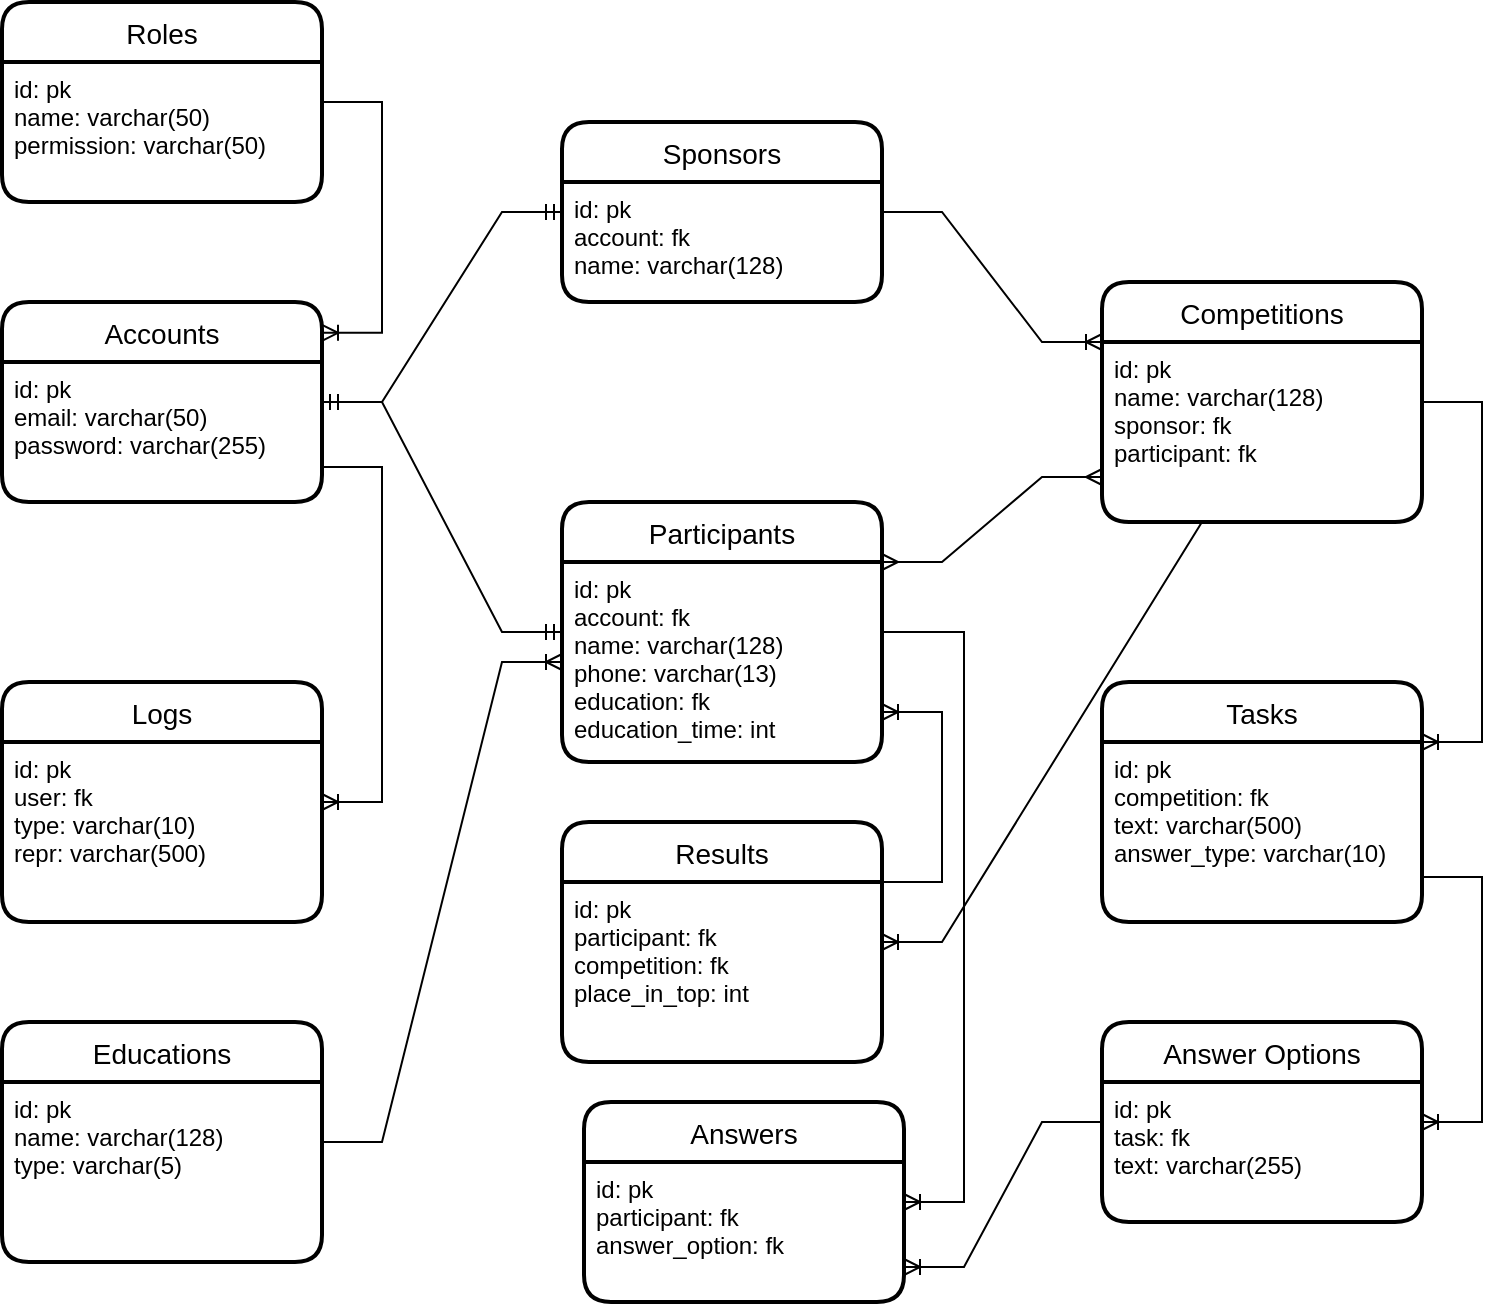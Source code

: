 <mxfile version="20.3.1" type="device"><diagram id="oaXw71FMx71_F7p3GAxa" name="Страница 1"><mxGraphModel dx="997" dy="579" grid="1" gridSize="10" guides="1" tooltips="1" connect="1" arrows="1" fold="1" page="1" pageScale="1" pageWidth="827" pageHeight="1169" math="0" shadow="0"><root><mxCell id="0"/><mxCell id="1" parent="0"/><mxCell id="QMXA4Yln4CdEl5i3EnNn-1" value="Roles" style="swimlane;childLayout=stackLayout;horizontal=1;startSize=30;horizontalStack=0;rounded=1;fontSize=14;fontStyle=0;strokeWidth=2;resizeParent=0;resizeLast=1;shadow=0;dashed=0;align=center;" parent="1" vertex="1"><mxGeometry x="49" y="20" width="160" height="100" as="geometry"/></mxCell><mxCell id="QMXA4Yln4CdEl5i3EnNn-2" value="id: pk&#10;name: varchar(50)&#10;permission: varchar(50)" style="align=left;strokeColor=none;fillColor=none;spacingLeft=4;fontSize=12;verticalAlign=top;resizable=0;rotatable=0;part=1;" parent="QMXA4Yln4CdEl5i3EnNn-1" vertex="1"><mxGeometry y="30" width="160" height="70" as="geometry"/></mxCell><mxCell id="QMXA4Yln4CdEl5i3EnNn-4" value="Accounts" style="swimlane;childLayout=stackLayout;horizontal=1;startSize=30;horizontalStack=0;rounded=1;fontSize=14;fontStyle=0;strokeWidth=2;resizeParent=0;resizeLast=1;shadow=0;dashed=0;align=center;" parent="1" vertex="1"><mxGeometry x="49" y="170" width="160" height="100" as="geometry"/></mxCell><mxCell id="QMXA4Yln4CdEl5i3EnNn-5" value="id: pk&#10;email: varchar(50)&#10;password: varchar(255)" style="align=left;strokeColor=none;fillColor=none;spacingLeft=4;fontSize=12;verticalAlign=top;resizable=0;rotatable=0;part=1;" parent="QMXA4Yln4CdEl5i3EnNn-4" vertex="1"><mxGeometry y="30" width="160" height="70" as="geometry"/></mxCell><mxCell id="QMXA4Yln4CdEl5i3EnNn-7" value="Competitions" style="swimlane;childLayout=stackLayout;horizontal=1;startSize=30;horizontalStack=0;rounded=1;fontSize=14;fontStyle=0;strokeWidth=2;resizeParent=0;resizeLast=1;shadow=0;dashed=0;align=center;" parent="1" vertex="1"><mxGeometry x="599" y="160" width="160" height="120" as="geometry"/></mxCell><mxCell id="QMXA4Yln4CdEl5i3EnNn-8" value="id: pk&#10;name: varchar(128)&#10;sponsor: fk&#10;participant: fk" style="align=left;strokeColor=none;fillColor=none;spacingLeft=4;fontSize=12;verticalAlign=top;resizable=0;rotatable=0;part=1;" parent="QMXA4Yln4CdEl5i3EnNn-7" vertex="1"><mxGeometry y="30" width="160" height="90" as="geometry"/></mxCell><mxCell id="QMXA4Yln4CdEl5i3EnNn-11" value="Tasks" style="swimlane;childLayout=stackLayout;horizontal=1;startSize=30;horizontalStack=0;rounded=1;fontSize=14;fontStyle=0;strokeWidth=2;resizeParent=0;resizeLast=1;shadow=0;dashed=0;align=center;" parent="1" vertex="1"><mxGeometry x="599" y="360" width="160" height="120" as="geometry"/></mxCell><mxCell id="QMXA4Yln4CdEl5i3EnNn-12" value="id: pk&#10;competition: fk&#10;text: varchar(500)&#10;answer_type: varchar(10)" style="align=left;strokeColor=none;fillColor=none;spacingLeft=4;fontSize=12;verticalAlign=top;resizable=0;rotatable=0;part=1;" parent="QMXA4Yln4CdEl5i3EnNn-11" vertex="1"><mxGeometry y="30" width="160" height="90" as="geometry"/></mxCell><mxCell id="QMXA4Yln4CdEl5i3EnNn-13" value="Answer Options" style="swimlane;childLayout=stackLayout;horizontal=1;startSize=30;horizontalStack=0;rounded=1;fontSize=14;fontStyle=0;strokeWidth=2;resizeParent=0;resizeLast=1;shadow=0;dashed=0;align=center;" parent="1" vertex="1"><mxGeometry x="599" y="530" width="160" height="100" as="geometry"/></mxCell><mxCell id="QMXA4Yln4CdEl5i3EnNn-14" value="id: pk&#10;task: fk&#10;text: varchar(255)" style="align=left;strokeColor=none;fillColor=none;spacingLeft=4;fontSize=12;verticalAlign=top;resizable=0;rotatable=0;part=1;" parent="QMXA4Yln4CdEl5i3EnNn-13" vertex="1"><mxGeometry y="30" width="160" height="70" as="geometry"/></mxCell><mxCell id="QMXA4Yln4CdEl5i3EnNn-15" value="Answers" style="swimlane;childLayout=stackLayout;horizontal=1;startSize=30;horizontalStack=0;rounded=1;fontSize=14;fontStyle=0;strokeWidth=2;resizeParent=0;resizeLast=1;shadow=0;dashed=0;align=center;" parent="1" vertex="1"><mxGeometry x="340" y="570" width="160" height="100" as="geometry"/></mxCell><mxCell id="QMXA4Yln4CdEl5i3EnNn-16" value="id: pk&#10;participant: fk&#10;answer_option: fk" style="align=left;strokeColor=none;fillColor=none;spacingLeft=4;fontSize=12;verticalAlign=top;resizable=0;rotatable=0;part=1;" parent="QMXA4Yln4CdEl5i3EnNn-15" vertex="1"><mxGeometry y="30" width="160" height="70" as="geometry"/></mxCell><mxCell id="QMXA4Yln4CdEl5i3EnNn-20" value="Results" style="swimlane;childLayout=stackLayout;horizontal=1;startSize=30;horizontalStack=0;rounded=1;fontSize=14;fontStyle=0;strokeWidth=2;resizeParent=0;resizeLast=1;shadow=0;dashed=0;align=center;" parent="1" vertex="1"><mxGeometry x="329" y="430" width="160" height="120" as="geometry"/></mxCell><mxCell id="QMXA4Yln4CdEl5i3EnNn-21" value="id: pk&#10;participant: fk&#10;competition: fk&#10;place_in_top: int" style="align=left;strokeColor=none;fillColor=none;spacingLeft=4;fontSize=12;verticalAlign=top;resizable=0;rotatable=0;part=1;" parent="QMXA4Yln4CdEl5i3EnNn-20" vertex="1"><mxGeometry y="30" width="160" height="90" as="geometry"/></mxCell><mxCell id="QMXA4Yln4CdEl5i3EnNn-22" value="Educations" style="swimlane;childLayout=stackLayout;horizontal=1;startSize=30;horizontalStack=0;rounded=1;fontSize=14;fontStyle=0;strokeWidth=2;resizeParent=0;resizeLast=1;shadow=0;dashed=0;align=center;" parent="1" vertex="1"><mxGeometry x="49" y="530" width="160" height="120" as="geometry"/></mxCell><mxCell id="QMXA4Yln4CdEl5i3EnNn-23" value="id: pk&#10;name: varchar(128)&#10;type: varchar(5)" style="align=left;strokeColor=none;fillColor=none;spacingLeft=4;fontSize=12;verticalAlign=top;resizable=0;rotatable=0;part=1;" parent="QMXA4Yln4CdEl5i3EnNn-22" vertex="1"><mxGeometry y="30" width="160" height="90" as="geometry"/></mxCell><mxCell id="QMXA4Yln4CdEl5i3EnNn-24" value="Logs" style="swimlane;childLayout=stackLayout;horizontal=1;startSize=30;horizontalStack=0;rounded=1;fontSize=14;fontStyle=0;strokeWidth=2;resizeParent=0;resizeLast=1;shadow=0;dashed=0;align=center;" parent="1" vertex="1"><mxGeometry x="49" y="360" width="160" height="120" as="geometry"/></mxCell><mxCell id="QMXA4Yln4CdEl5i3EnNn-25" value="id: pk&#10;user: fk&#10;type: varchar(10)&#10;repr: varchar(500)" style="align=left;strokeColor=none;fillColor=none;spacingLeft=4;fontSize=12;verticalAlign=top;resizable=0;rotatable=0;part=1;" parent="QMXA4Yln4CdEl5i3EnNn-24" vertex="1"><mxGeometry y="30" width="160" height="90" as="geometry"/></mxCell><mxCell id="pzud4T1sJioVwcLkP_AT-1" value="Participants" style="swimlane;childLayout=stackLayout;horizontal=1;startSize=30;horizontalStack=0;rounded=1;fontSize=14;fontStyle=0;strokeWidth=2;resizeParent=0;resizeLast=1;shadow=0;dashed=0;align=center;" vertex="1" parent="1"><mxGeometry x="329" y="270" width="160" height="130" as="geometry"/></mxCell><mxCell id="pzud4T1sJioVwcLkP_AT-2" value="id: pk&#10;account: fk&#10;name: varchar(128)&#10;phone: varchar(13)&#10;education: fk&#10;education_time: int" style="align=left;strokeColor=none;fillColor=none;spacingLeft=4;fontSize=12;verticalAlign=top;resizable=0;rotatable=0;part=1;" vertex="1" parent="pzud4T1sJioVwcLkP_AT-1"><mxGeometry y="30" width="160" height="100" as="geometry"/></mxCell><mxCell id="pzud4T1sJioVwcLkP_AT-3" value="Sponsors" style="swimlane;childLayout=stackLayout;horizontal=1;startSize=30;horizontalStack=0;rounded=1;fontSize=14;fontStyle=0;strokeWidth=2;resizeParent=0;resizeLast=1;shadow=0;dashed=0;align=center;" vertex="1" parent="1"><mxGeometry x="329" y="80" width="160" height="90" as="geometry"/></mxCell><mxCell id="pzud4T1sJioVwcLkP_AT-4" value="id: pk&#10;account: fk&#10;name: varchar(128)" style="align=left;strokeColor=none;fillColor=none;spacingLeft=4;fontSize=12;verticalAlign=top;resizable=0;rotatable=0;part=1;" vertex="1" parent="pzud4T1sJioVwcLkP_AT-3"><mxGeometry y="30" width="160" height="60" as="geometry"/></mxCell><mxCell id="pzud4T1sJioVwcLkP_AT-10" value="" style="edgeStyle=entityRelationEdgeStyle;fontSize=12;html=1;endArrow=ERoneToMany;rounded=0;entryX=1;entryY=0.154;entryDx=0;entryDy=0;entryPerimeter=0;" edge="1" parent="1" source="QMXA4Yln4CdEl5i3EnNn-1" target="QMXA4Yln4CdEl5i3EnNn-4"><mxGeometry width="100" height="100" relative="1" as="geometry"><mxPoint x="9" y="60" as="sourcePoint"/><mxPoint x="129" y="330" as="targetPoint"/></mxGeometry></mxCell><mxCell id="pzud4T1sJioVwcLkP_AT-11" value="" style="edgeStyle=entityRelationEdgeStyle;fontSize=12;html=1;endArrow=ERoneToMany;rounded=0;exitX=1;exitY=0.75;exitDx=0;exitDy=0;" edge="1" parent="1" source="QMXA4Yln4CdEl5i3EnNn-5" target="QMXA4Yln4CdEl5i3EnNn-24"><mxGeometry width="100" height="100" relative="1" as="geometry"><mxPoint x="429" y="410" as="sourcePoint"/><mxPoint x="529" y="310" as="targetPoint"/></mxGeometry></mxCell><mxCell id="pzud4T1sJioVwcLkP_AT-12" value="" style="edgeStyle=entityRelationEdgeStyle;fontSize=12;html=1;endArrow=ERmandOne;startArrow=ERmandOne;rounded=0;" edge="1" parent="1" source="pzud4T1sJioVwcLkP_AT-1" target="QMXA4Yln4CdEl5i3EnNn-4"><mxGeometry width="100" height="100" relative="1" as="geometry"><mxPoint x="409" y="320" as="sourcePoint"/><mxPoint x="509" y="220" as="targetPoint"/></mxGeometry></mxCell><mxCell id="pzud4T1sJioVwcLkP_AT-13" value="" style="edgeStyle=entityRelationEdgeStyle;fontSize=12;html=1;endArrow=ERmandOne;startArrow=ERmandOne;rounded=0;" edge="1" parent="1" source="pzud4T1sJioVwcLkP_AT-3" target="QMXA4Yln4CdEl5i3EnNn-4"><mxGeometry width="100" height="100" relative="1" as="geometry"><mxPoint x="409" y="320" as="sourcePoint"/><mxPoint x="509" y="220" as="targetPoint"/></mxGeometry></mxCell><mxCell id="pzud4T1sJioVwcLkP_AT-14" value="" style="edgeStyle=entityRelationEdgeStyle;fontSize=12;html=1;endArrow=ERoneToMany;rounded=0;entryX=0;entryY=0.5;entryDx=0;entryDy=0;" edge="1" parent="1" source="QMXA4Yln4CdEl5i3EnNn-22" target="pzud4T1sJioVwcLkP_AT-2"><mxGeometry width="100" height="100" relative="1" as="geometry"><mxPoint x="539" y="420" as="sourcePoint"/><mxPoint x="639" y="320" as="targetPoint"/></mxGeometry></mxCell><mxCell id="pzud4T1sJioVwcLkP_AT-15" value="" style="edgeStyle=entityRelationEdgeStyle;fontSize=12;html=1;endArrow=ERmany;startArrow=ERmany;rounded=0;entryX=0;entryY=0.75;entryDx=0;entryDy=0;exitX=1;exitY=0;exitDx=0;exitDy=0;" edge="1" parent="1" source="pzud4T1sJioVwcLkP_AT-2" target="QMXA4Yln4CdEl5i3EnNn-8"><mxGeometry width="100" height="100" relative="1" as="geometry"><mxPoint x="519" y="260" as="sourcePoint"/><mxPoint x="619" y="160" as="targetPoint"/></mxGeometry></mxCell><mxCell id="pzud4T1sJioVwcLkP_AT-16" value="" style="edgeStyle=entityRelationEdgeStyle;fontSize=12;html=1;endArrow=ERoneToMany;rounded=0;entryX=0;entryY=0;entryDx=0;entryDy=0;" edge="1" parent="1" source="pzud4T1sJioVwcLkP_AT-3" target="QMXA4Yln4CdEl5i3EnNn-8"><mxGeometry width="100" height="100" relative="1" as="geometry"><mxPoint x="519" y="260" as="sourcePoint"/><mxPoint x="619" y="160" as="targetPoint"/></mxGeometry></mxCell><mxCell id="pzud4T1sJioVwcLkP_AT-17" value="" style="edgeStyle=entityRelationEdgeStyle;fontSize=12;html=1;endArrow=ERoneToMany;rounded=0;entryX=1;entryY=0;entryDx=0;entryDy=0;" edge="1" parent="1" source="QMXA4Yln4CdEl5i3EnNn-7" target="QMXA4Yln4CdEl5i3EnNn-12"><mxGeometry width="100" height="100" relative="1" as="geometry"><mxPoint x="629" y="480" as="sourcePoint"/><mxPoint x="729" y="380" as="targetPoint"/></mxGeometry></mxCell><mxCell id="pzud4T1sJioVwcLkP_AT-18" value="" style="edgeStyle=entityRelationEdgeStyle;fontSize=12;html=1;endArrow=ERoneToMany;rounded=0;exitX=1;exitY=0.75;exitDx=0;exitDy=0;" edge="1" parent="1" source="QMXA4Yln4CdEl5i3EnNn-12" target="QMXA4Yln4CdEl5i3EnNn-13"><mxGeometry width="100" height="100" relative="1" as="geometry"><mxPoint x="589" y="530" as="sourcePoint"/><mxPoint x="689" y="430" as="targetPoint"/></mxGeometry></mxCell><mxCell id="pzud4T1sJioVwcLkP_AT-19" value="" style="edgeStyle=entityRelationEdgeStyle;fontSize=12;html=1;endArrow=ERoneToMany;rounded=0;exitX=1;exitY=0;exitDx=0;exitDy=0;entryX=1;entryY=0.75;entryDx=0;entryDy=0;" edge="1" parent="1" source="QMXA4Yln4CdEl5i3EnNn-21" target="pzud4T1sJioVwcLkP_AT-2"><mxGeometry width="100" height="100" relative="1" as="geometry"><mxPoint x="419" y="560" as="sourcePoint"/><mxPoint x="519" y="460" as="targetPoint"/></mxGeometry></mxCell><mxCell id="pzud4T1sJioVwcLkP_AT-22" value="" style="edgeStyle=entityRelationEdgeStyle;fontSize=12;html=1;endArrow=ERoneToMany;rounded=0;" edge="1" parent="1" source="pzud4T1sJioVwcLkP_AT-1" target="QMXA4Yln4CdEl5i3EnNn-15"><mxGeometry width="100" height="100" relative="1" as="geometry"><mxPoint x="450" y="419.5" as="sourcePoint"/><mxPoint x="300" y="580" as="targetPoint"/></mxGeometry></mxCell><mxCell id="pzud4T1sJioVwcLkP_AT-23" value="" style="edgeStyle=entityRelationEdgeStyle;fontSize=12;html=1;endArrow=ERoneToMany;rounded=0;entryX=1;entryY=0.75;entryDx=0;entryDy=0;" edge="1" parent="1" source="QMXA4Yln4CdEl5i3EnNn-13" target="QMXA4Yln4CdEl5i3EnNn-16"><mxGeometry width="100" height="100" relative="1" as="geometry"><mxPoint x="389" y="590" as="sourcePoint"/><mxPoint x="489" y="490" as="targetPoint"/></mxGeometry></mxCell><mxCell id="pzud4T1sJioVwcLkP_AT-24" value="" style="edgeStyle=entityRelationEdgeStyle;fontSize=12;html=1;endArrow=ERoneToMany;rounded=0;exitX=0.5;exitY=1;exitDx=0;exitDy=0;" edge="1" parent="1" source="QMXA4Yln4CdEl5i3EnNn-8" target="QMXA4Yln4CdEl5i3EnNn-20"><mxGeometry width="100" height="100" relative="1" as="geometry"><mxPoint x="450" y="410" as="sourcePoint"/><mxPoint x="550" y="310" as="targetPoint"/></mxGeometry></mxCell></root></mxGraphModel></diagram></mxfile>